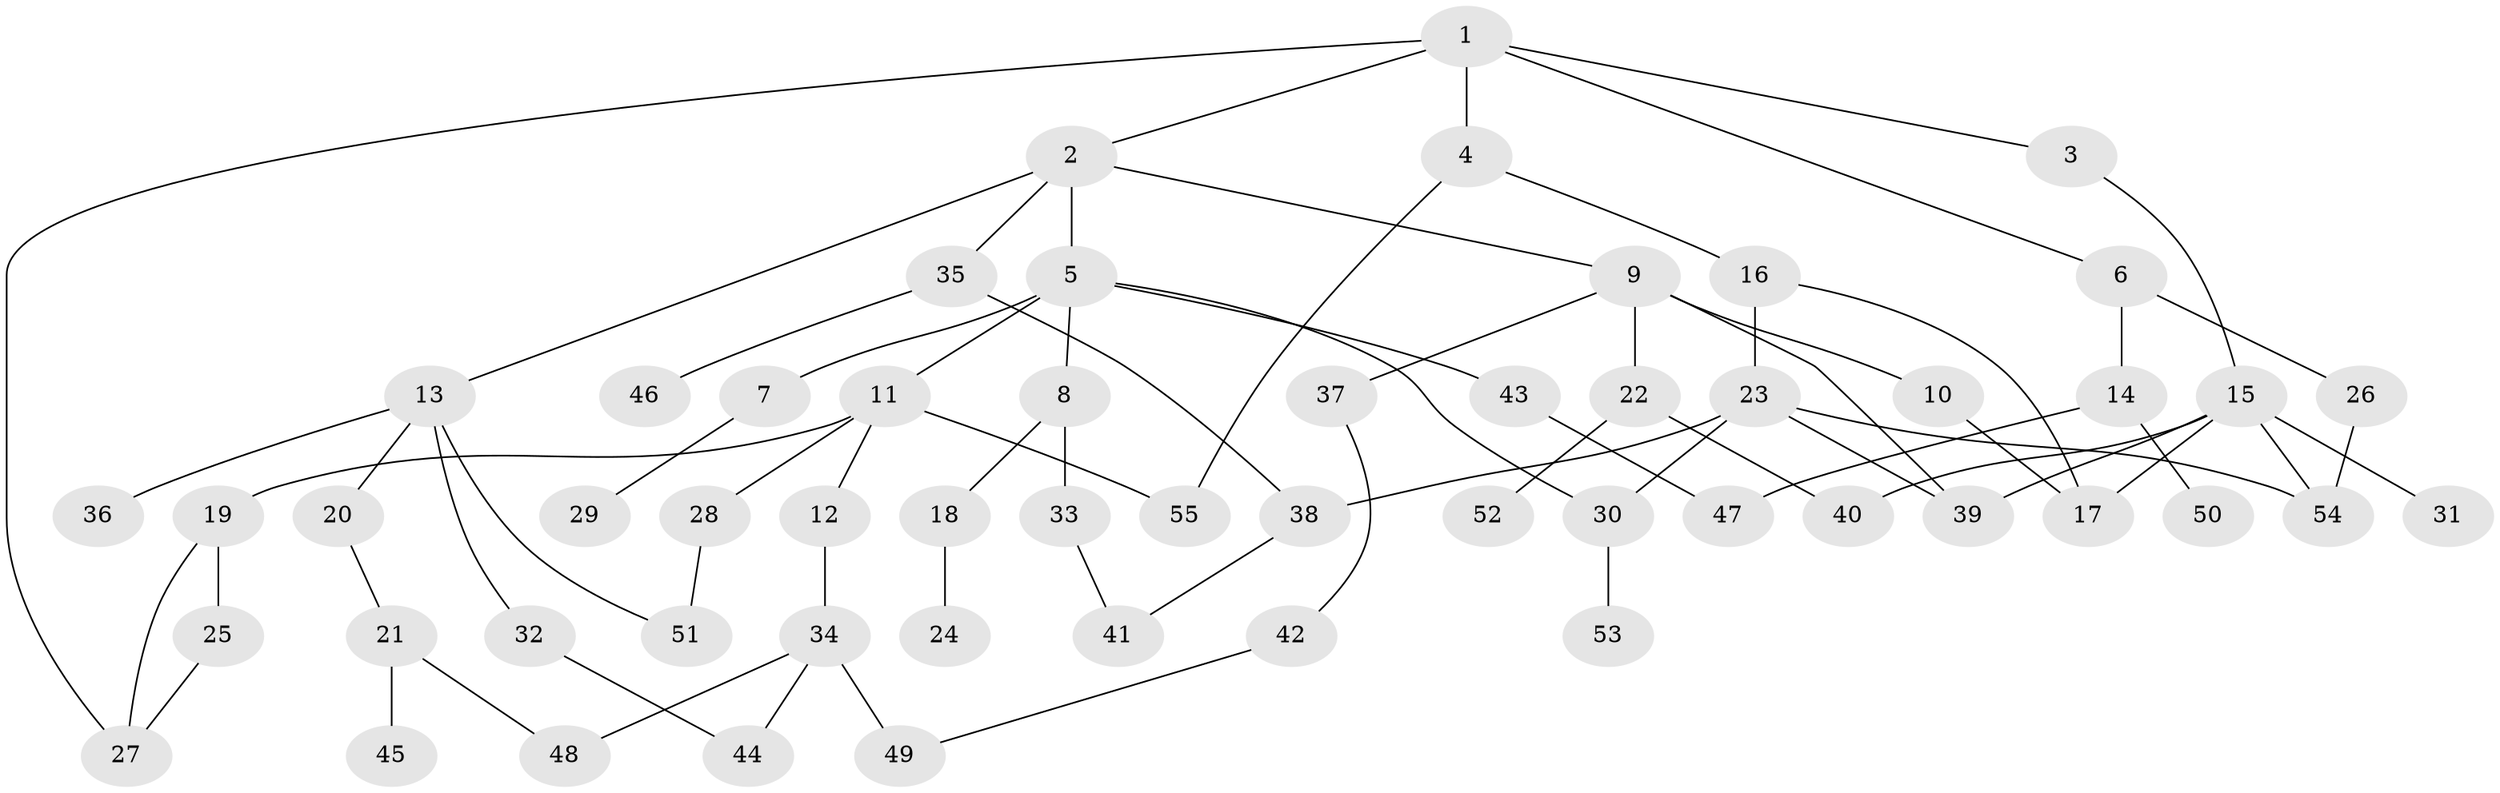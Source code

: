 // Generated by graph-tools (version 1.1) at 2025/10/02/27/25 16:10:54]
// undirected, 55 vertices, 72 edges
graph export_dot {
graph [start="1"]
  node [color=gray90,style=filled];
  1;
  2;
  3;
  4;
  5;
  6;
  7;
  8;
  9;
  10;
  11;
  12;
  13;
  14;
  15;
  16;
  17;
  18;
  19;
  20;
  21;
  22;
  23;
  24;
  25;
  26;
  27;
  28;
  29;
  30;
  31;
  32;
  33;
  34;
  35;
  36;
  37;
  38;
  39;
  40;
  41;
  42;
  43;
  44;
  45;
  46;
  47;
  48;
  49;
  50;
  51;
  52;
  53;
  54;
  55;
  1 -- 2;
  1 -- 3;
  1 -- 4;
  1 -- 6;
  1 -- 27;
  2 -- 5;
  2 -- 9;
  2 -- 13;
  2 -- 35;
  3 -- 15;
  4 -- 16;
  4 -- 55;
  5 -- 7;
  5 -- 8;
  5 -- 11;
  5 -- 43;
  5 -- 30;
  6 -- 14;
  6 -- 26;
  7 -- 29;
  8 -- 18;
  8 -- 33;
  9 -- 10;
  9 -- 22;
  9 -- 37;
  9 -- 39;
  10 -- 17;
  11 -- 12;
  11 -- 19;
  11 -- 28;
  11 -- 55;
  12 -- 34;
  13 -- 20;
  13 -- 32;
  13 -- 36;
  13 -- 51;
  14 -- 47;
  14 -- 50;
  15 -- 31;
  15 -- 39;
  15 -- 40;
  15 -- 54;
  15 -- 17;
  16 -- 17;
  16 -- 23;
  18 -- 24;
  19 -- 25;
  19 -- 27;
  20 -- 21;
  21 -- 45;
  21 -- 48;
  22 -- 52;
  22 -- 40;
  23 -- 30;
  23 -- 54;
  23 -- 38;
  23 -- 39;
  25 -- 27;
  26 -- 54;
  28 -- 51;
  30 -- 53;
  32 -- 44;
  33 -- 41;
  34 -- 44;
  34 -- 49;
  34 -- 48;
  35 -- 38;
  35 -- 46;
  37 -- 42;
  38 -- 41;
  42 -- 49;
  43 -- 47;
}
